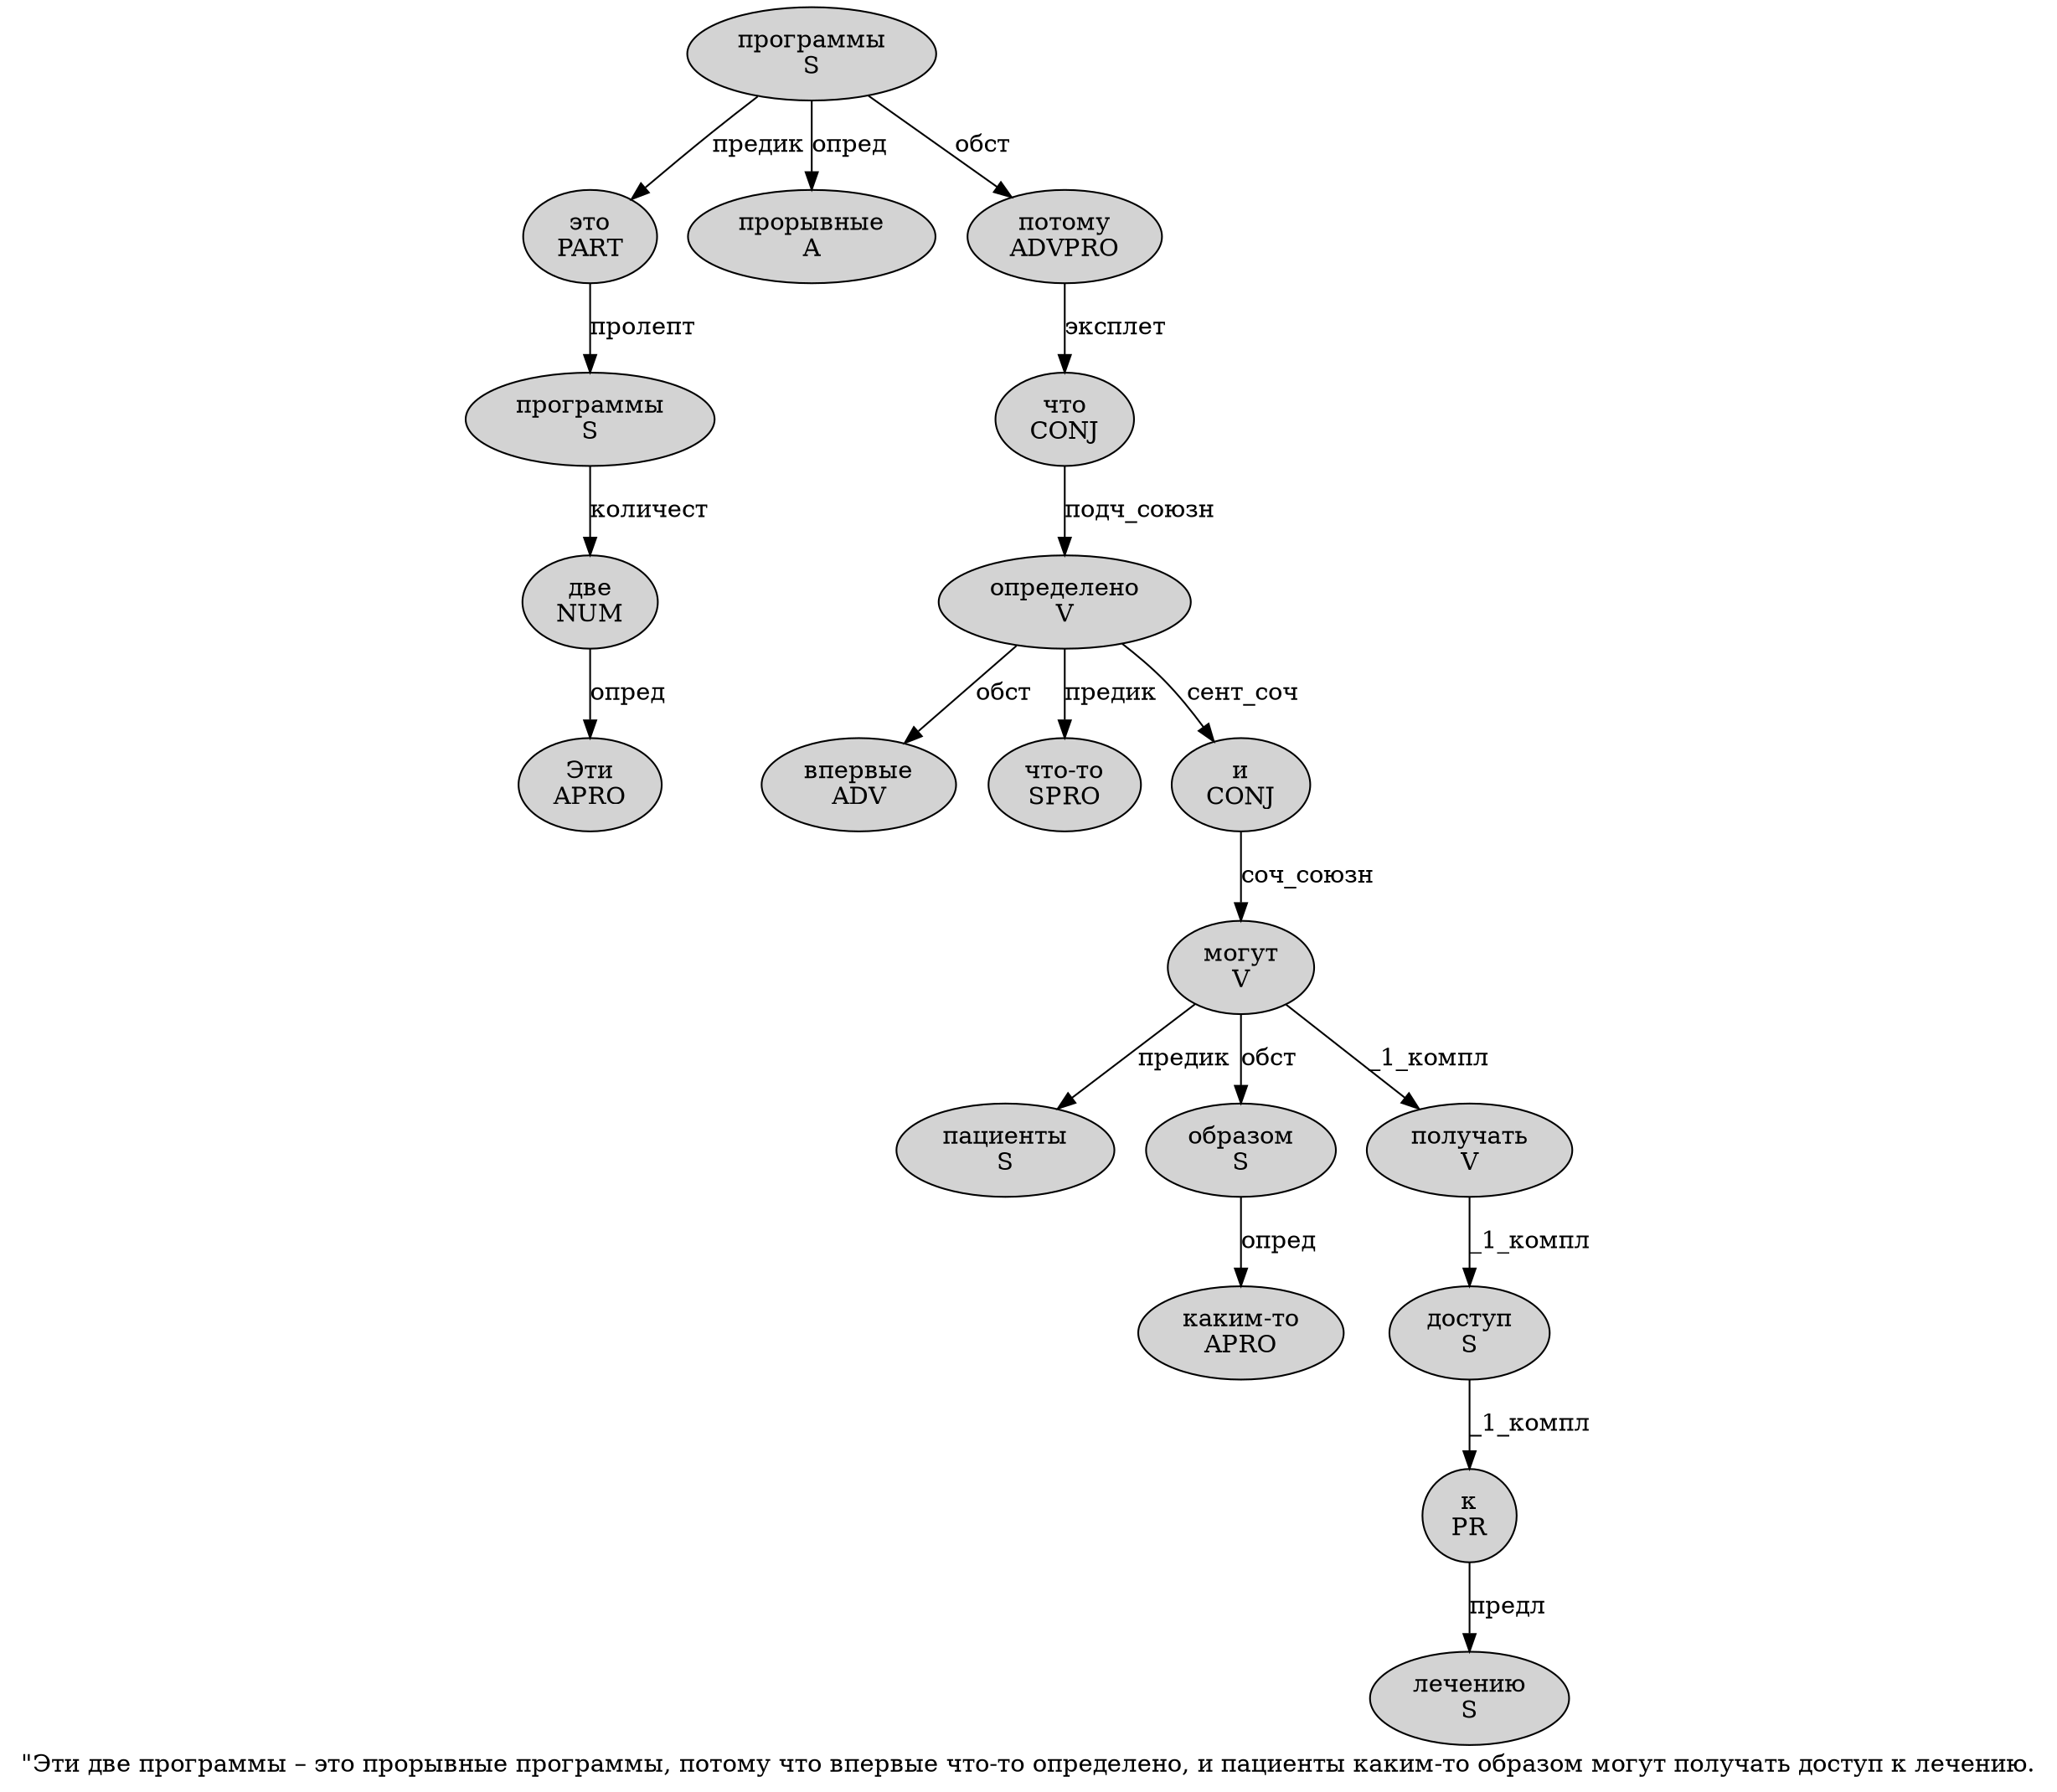 digraph SENTENCE_502 {
	graph [label="\"Эти две программы – это прорывные программы, потому что впервые что-то определено, и пациенты каким-то образом могут получать доступ к лечению."]
	node [style=filled]
		1 [label="Эти
APRO" color="" fillcolor=lightgray penwidth=1 shape=ellipse]
		2 [label="две
NUM" color="" fillcolor=lightgray penwidth=1 shape=ellipse]
		3 [label="программы
S" color="" fillcolor=lightgray penwidth=1 shape=ellipse]
		5 [label="это
PART" color="" fillcolor=lightgray penwidth=1 shape=ellipse]
		6 [label="прорывные
A" color="" fillcolor=lightgray penwidth=1 shape=ellipse]
		7 [label="программы
S" color="" fillcolor=lightgray penwidth=1 shape=ellipse]
		9 [label="потому
ADVPRO" color="" fillcolor=lightgray penwidth=1 shape=ellipse]
		10 [label="что
CONJ" color="" fillcolor=lightgray penwidth=1 shape=ellipse]
		11 [label="впервые
ADV" color="" fillcolor=lightgray penwidth=1 shape=ellipse]
		12 [label="что-то
SPRO" color="" fillcolor=lightgray penwidth=1 shape=ellipse]
		13 [label="определено
V" color="" fillcolor=lightgray penwidth=1 shape=ellipse]
		15 [label="и
CONJ" color="" fillcolor=lightgray penwidth=1 shape=ellipse]
		16 [label="пациенты
S" color="" fillcolor=lightgray penwidth=1 shape=ellipse]
		17 [label="каким-то
APRO" color="" fillcolor=lightgray penwidth=1 shape=ellipse]
		18 [label="образом
S" color="" fillcolor=lightgray penwidth=1 shape=ellipse]
		19 [label="могут
V" color="" fillcolor=lightgray penwidth=1 shape=ellipse]
		20 [label="получать
V" color="" fillcolor=lightgray penwidth=1 shape=ellipse]
		21 [label="доступ
S" color="" fillcolor=lightgray penwidth=1 shape=ellipse]
		22 [label="к
PR" color="" fillcolor=lightgray penwidth=1 shape=ellipse]
		23 [label="лечению
S" color="" fillcolor=lightgray penwidth=1 shape=ellipse]
			2 -> 1 [label="опред"]
			10 -> 13 [label="подч_союзн"]
			21 -> 22 [label="_1_компл"]
			15 -> 19 [label="соч_союзн"]
			7 -> 5 [label="предик"]
			7 -> 6 [label="опред"]
			7 -> 9 [label="обст"]
			20 -> 21 [label="_1_компл"]
			5 -> 3 [label="пролепт"]
			9 -> 10 [label="эксплет"]
			3 -> 2 [label="количест"]
			13 -> 11 [label="обст"]
			13 -> 12 [label="предик"]
			13 -> 15 [label="сент_соч"]
			19 -> 16 [label="предик"]
			19 -> 18 [label="обст"]
			19 -> 20 [label="_1_компл"]
			18 -> 17 [label="опред"]
			22 -> 23 [label="предл"]
}